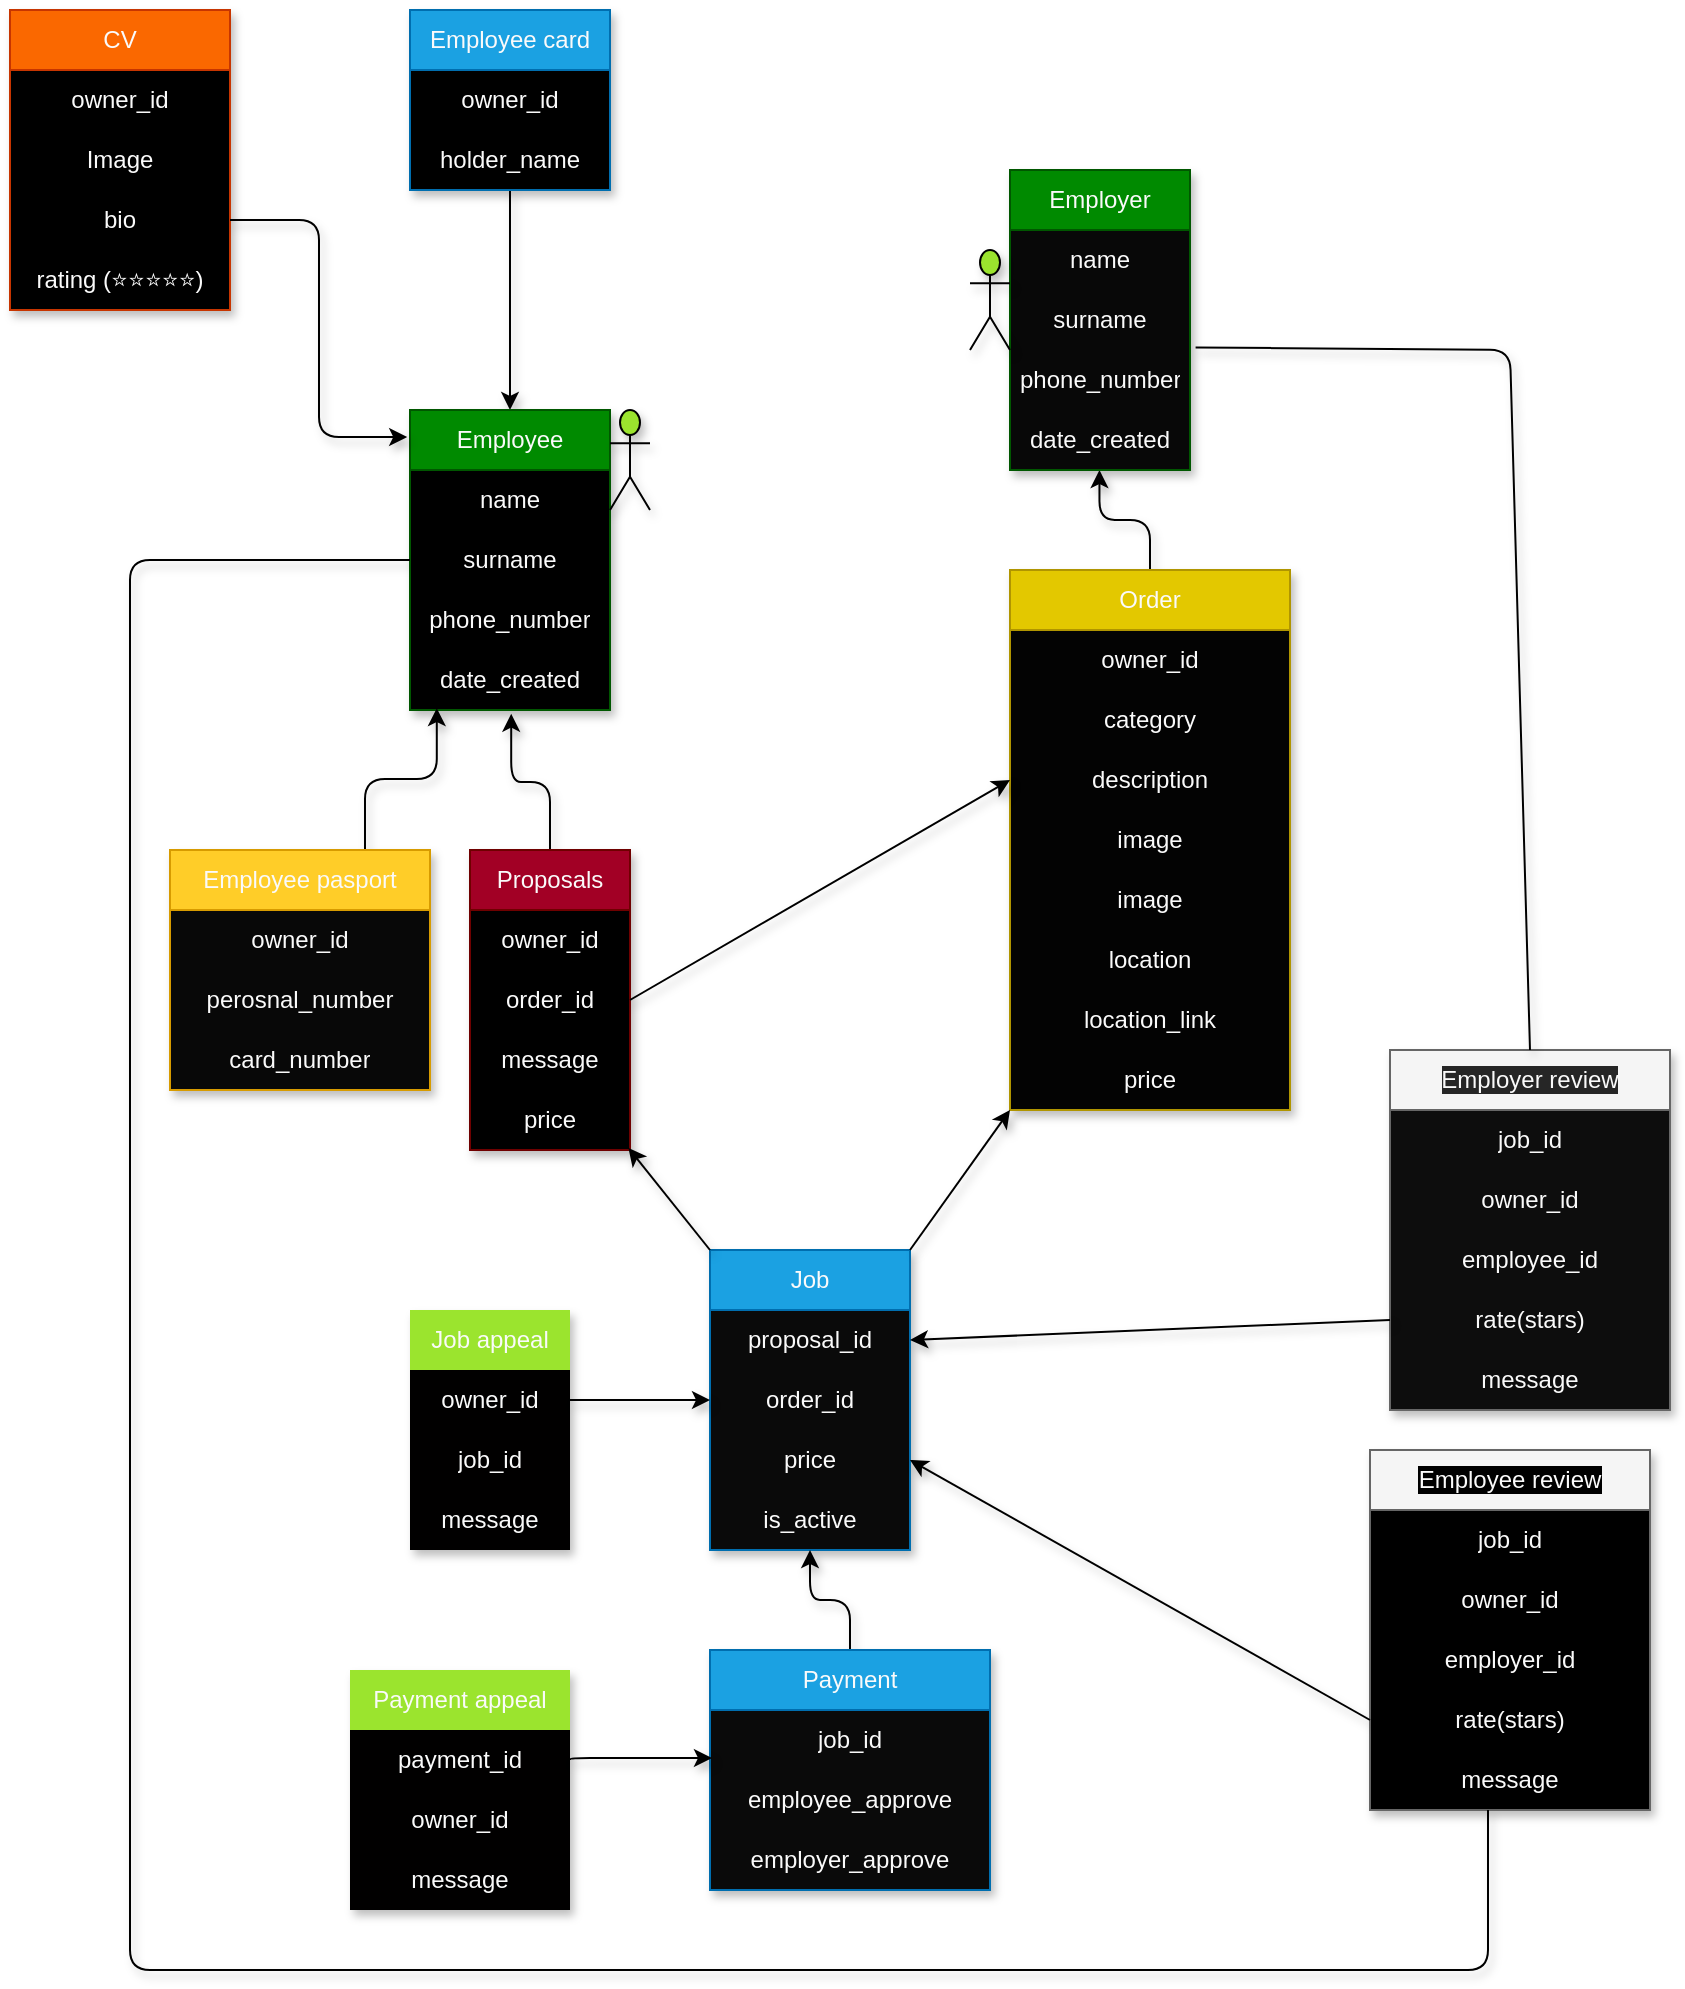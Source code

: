 <mxfile>
    <diagram id="SfdX-snPM93B8bF9I1mG" name="Page-1">
        <mxGraphModel dx="1046" dy="642" grid="1" gridSize="10" guides="1" tooltips="1" connect="1" arrows="1" fold="1" page="1" pageScale="1" pageWidth="850" pageHeight="1100" math="0" shadow="0">
            <root>
                <mxCell id="0"/>
                <mxCell id="1" parent="0"/>
                <mxCell id="148" style="edgeStyle=elbowEdgeStyle;elbow=vertical;html=1;exitX=0.5;exitY=1;exitDx=0;exitDy=0;entryX=0.5;entryY=0;entryDx=0;entryDy=0;fontColor=#fafafa;align=center;labelBackgroundColor=none;shadow=1;" parent="1" source="8" target="18" edge="1">
                    <mxGeometry relative="1" as="geometry"/>
                </mxCell>
                <mxCell id="8" value="Employee card" style="swimlane;fontStyle=0;childLayout=stackLayout;horizontal=1;startSize=30;horizontalStack=0;resizeParent=1;resizeParentMax=0;resizeLast=0;collapsible=1;marginBottom=0;whiteSpace=wrap;html=1;fillColor=#1ba1e2;fontColor=#fafafa;strokeColor=#006EAF;gradientColor=none;swimlaneFillColor=#000000;align=center;labelBackgroundColor=none;shadow=1;" parent="1" vertex="1">
                    <mxGeometry x="220" y="40" width="100" height="90" as="geometry"/>
                </mxCell>
                <mxCell id="9" value="owner_id" style="text;strokeColor=none;fillColor=none;align=center;verticalAlign=middle;spacingLeft=4;spacingRight=4;overflow=hidden;points=[[0,0.5],[1,0.5]];portConstraint=eastwest;rotatable=0;whiteSpace=wrap;html=1;labelBackgroundColor=none;fontColor=#fafafa;shadow=1;" parent="8" vertex="1">
                    <mxGeometry y="30" width="100" height="30" as="geometry"/>
                </mxCell>
                <mxCell id="10" value="holder_name" style="text;strokeColor=none;fillColor=none;align=center;verticalAlign=middle;spacingLeft=4;spacingRight=4;overflow=hidden;points=[[0,0.5],[1,0.5]];portConstraint=eastwest;rotatable=0;whiteSpace=wrap;html=1;labelBackgroundColor=none;fontColor=#fafafa;shadow=1;" parent="8" vertex="1">
                    <mxGeometry y="60" width="100" height="30" as="geometry"/>
                </mxCell>
                <mxCell id="18" value="Employee" style="swimlane;fontStyle=0;childLayout=stackLayout;horizontal=1;startSize=30;horizontalStack=0;resizeParent=1;resizeParentMax=0;resizeLast=0;collapsible=1;marginBottom=0;whiteSpace=wrap;html=1;fillColor=#008a00;fontColor=#fafafa;strokeColor=#005700;swimlaneFillColor=#000000;align=center;labelBackgroundColor=none;shadow=1;" parent="1" vertex="1">
                    <mxGeometry x="220" y="240" width="100" height="150" as="geometry"/>
                </mxCell>
                <mxCell id="19" value="name" style="text;strokeColor=none;fillColor=none;align=center;verticalAlign=middle;spacingLeft=4;spacingRight=4;overflow=hidden;points=[[0,0.5],[1,0.5]];portConstraint=eastwest;rotatable=0;whiteSpace=wrap;html=1;labelBackgroundColor=none;fontColor=#fafafa;shadow=1;" parent="18" vertex="1">
                    <mxGeometry y="30" width="100" height="30" as="geometry"/>
                </mxCell>
                <mxCell id="20" value="surname" style="text;strokeColor=none;fillColor=none;align=center;verticalAlign=middle;spacingLeft=4;spacingRight=4;overflow=hidden;points=[[0,0.5],[1,0.5]];portConstraint=eastwest;rotatable=0;whiteSpace=wrap;html=1;labelBackgroundColor=none;fontColor=#fafafa;shadow=1;" parent="18" vertex="1">
                    <mxGeometry y="60" width="100" height="30" as="geometry"/>
                </mxCell>
                <mxCell id="21" value="phone_number" style="text;strokeColor=none;fillColor=none;align=center;verticalAlign=middle;spacingLeft=4;spacingRight=4;overflow=hidden;points=[[0,0.5],[1,0.5]];portConstraint=eastwest;rotatable=0;whiteSpace=wrap;html=1;labelBackgroundColor=none;fontColor=#fafafa;shadow=1;" parent="18" vertex="1">
                    <mxGeometry y="90" width="100" height="30" as="geometry"/>
                </mxCell>
                <mxCell id="109" value="date_created" style="text;strokeColor=none;fillColor=none;align=center;verticalAlign=middle;spacingLeft=4;spacingRight=4;overflow=hidden;points=[[0,0.5],[1,0.5]];portConstraint=eastwest;rotatable=0;whiteSpace=wrap;html=1;labelBackgroundColor=none;fontColor=#fafafa;shadow=1;" parent="18" vertex="1">
                    <mxGeometry y="120" width="100" height="30" as="geometry"/>
                </mxCell>
                <mxCell id="153" style="edgeStyle=elbowEdgeStyle;elbow=vertical;html=1;exitX=0.75;exitY=0;exitDx=0;exitDy=0;entryX=0.134;entryY=0.969;entryDx=0;entryDy=0;entryPerimeter=0;fontColor=#fafafa;align=center;labelBackgroundColor=none;shadow=1;" parent="1" source="27" target="109" edge="1">
                    <mxGeometry relative="1" as="geometry"/>
                </mxCell>
                <mxCell id="27" value="&lt;font&gt;Employee pasport&lt;/font&gt;" style="swimlane;fontStyle=0;childLayout=stackLayout;horizontal=1;startSize=30;horizontalStack=0;resizeParent=1;resizeParentMax=0;resizeLast=0;collapsible=1;marginBottom=0;whiteSpace=wrap;html=1;fillColor=#ffcd28;strokeColor=#d79b00;gradientColor=none;swimlaneFillColor=#080808;align=center;labelBackgroundColor=none;fontColor=#fafafa;shadow=1;" parent="1" vertex="1">
                    <mxGeometry x="100" y="460" width="130" height="120" as="geometry"/>
                </mxCell>
                <mxCell id="28" value="owner_id" style="text;strokeColor=none;fillColor=none;align=center;verticalAlign=middle;spacingLeft=4;spacingRight=4;overflow=hidden;points=[[0,0.5],[1,0.5]];portConstraint=eastwest;rotatable=0;whiteSpace=wrap;html=1;labelBackgroundColor=none;fontColor=#fafafa;shadow=1;" parent="27" vertex="1">
                    <mxGeometry y="30" width="130" height="30" as="geometry"/>
                </mxCell>
                <mxCell id="30" value="perosnal_number" style="text;strokeColor=none;fillColor=none;align=center;verticalAlign=middle;spacingLeft=4;spacingRight=4;overflow=hidden;points=[[0,0.5],[1,0.5]];portConstraint=eastwest;rotatable=0;whiteSpace=wrap;html=1;labelBackgroundColor=none;fontColor=#fafafa;shadow=1;" parent="27" vertex="1">
                    <mxGeometry y="60" width="130" height="30" as="geometry"/>
                </mxCell>
                <mxCell id="110" value="card_number" style="text;strokeColor=none;fillColor=none;align=center;verticalAlign=middle;spacingLeft=4;spacingRight=4;overflow=hidden;points=[[0,0.5],[1,0.5]];portConstraint=eastwest;rotatable=0;whiteSpace=wrap;html=1;labelBackgroundColor=none;fontColor=#fafafa;shadow=1;" parent="27" vertex="1">
                    <mxGeometry y="90" width="130" height="30" as="geometry"/>
                </mxCell>
                <mxCell id="154" style="edgeStyle=elbowEdgeStyle;elbow=vertical;html=1;exitX=0.5;exitY=0;exitDx=0;exitDy=0;entryX=0.506;entryY=1.061;entryDx=0;entryDy=0;entryPerimeter=0;fontColor=#fafafa;align=center;labelBackgroundColor=none;shadow=1;" parent="1" source="31" target="109" edge="1">
                    <mxGeometry relative="1" as="geometry"/>
                </mxCell>
                <mxCell id="31" value="Proposals" style="swimlane;fontStyle=0;childLayout=stackLayout;horizontal=1;startSize=30;horizontalStack=0;resizeParent=1;resizeParentMax=0;resizeLast=0;collapsible=1;marginBottom=0;whiteSpace=wrap;html=1;fillColor=#a20025;fontColor=#fafafa;strokeColor=#6F0000;swimlaneFillColor=#000000;align=center;labelBackgroundColor=none;shadow=1;" parent="1" vertex="1">
                    <mxGeometry x="250" y="460" width="80" height="150" as="geometry"/>
                </mxCell>
                <mxCell id="33" value="owner_id" style="text;strokeColor=none;fillColor=none;align=center;verticalAlign=middle;spacingLeft=4;spacingRight=4;overflow=hidden;points=[[0,0.5],[1,0.5]];portConstraint=eastwest;rotatable=0;whiteSpace=wrap;html=1;labelBackgroundColor=none;fontColor=#fafafa;shadow=1;" parent="31" vertex="1">
                    <mxGeometry y="30" width="80" height="30" as="geometry"/>
                </mxCell>
                <mxCell id="124" value="order_id" style="text;strokeColor=none;fillColor=none;align=center;verticalAlign=middle;spacingLeft=4;spacingRight=4;overflow=hidden;points=[[0,0.5],[1,0.5]];portConstraint=eastwest;rotatable=0;whiteSpace=wrap;html=1;labelBackgroundColor=none;fontColor=#fafafa;shadow=1;" parent="31" vertex="1">
                    <mxGeometry y="60" width="80" height="30" as="geometry"/>
                </mxCell>
                <mxCell id="125" value="message" style="text;strokeColor=none;fillColor=none;align=center;verticalAlign=middle;spacingLeft=4;spacingRight=4;overflow=hidden;points=[[0,0.5],[1,0.5]];portConstraint=eastwest;rotatable=0;whiteSpace=wrap;html=1;labelBackgroundColor=none;fontColor=#fafafa;shadow=1;" parent="31" vertex="1">
                    <mxGeometry y="90" width="80" height="30" as="geometry"/>
                </mxCell>
                <mxCell id="126" value="price" style="text;strokeColor=none;fillColor=none;align=center;verticalAlign=middle;spacingLeft=4;spacingRight=4;overflow=hidden;points=[[0,0.5],[1,0.5]];portConstraint=eastwest;rotatable=0;whiteSpace=wrap;html=1;labelBackgroundColor=none;fontColor=#fafafa;shadow=1;" parent="31" vertex="1">
                    <mxGeometry y="120" width="80" height="30" as="geometry"/>
                </mxCell>
                <mxCell id="155" style="edgeStyle=elbowEdgeStyle;elbow=vertical;html=1;exitX=0.5;exitY=0;exitDx=0;exitDy=0;entryX=0.497;entryY=1;entryDx=0;entryDy=0;entryPerimeter=0;fontColor=#fafafa;align=center;labelBackgroundColor=none;shadow=1;" parent="1" source="39" target="106" edge="1">
                    <mxGeometry relative="1" as="geometry"/>
                </mxCell>
                <mxCell id="39" value="Order" style="swimlane;fontStyle=0;childLayout=stackLayout;horizontal=1;startSize=30;horizontalStack=0;resizeParent=1;resizeParentMax=0;resizeLast=0;collapsible=1;marginBottom=0;whiteSpace=wrap;html=1;fillColor=#e3c800;fontColor=#fafafa;strokeColor=#B09500;swimlaneFillColor=#030303;align=center;labelBackgroundColor=none;shadow=1;" parent="1" vertex="1">
                    <mxGeometry x="520" y="320" width="140" height="270" as="geometry"/>
                </mxCell>
                <mxCell id="40" value="owner_id" style="text;strokeColor=none;fillColor=none;align=center;verticalAlign=middle;spacingLeft=4;spacingRight=4;overflow=hidden;points=[[0,0.5],[1,0.5]];portConstraint=eastwest;rotatable=0;whiteSpace=wrap;html=1;labelBackgroundColor=none;fontColor=#fafafa;shadow=1;" parent="39" vertex="1">
                    <mxGeometry y="30" width="140" height="30" as="geometry"/>
                </mxCell>
                <mxCell id="41" value="category" style="text;strokeColor=none;fillColor=none;align=center;verticalAlign=middle;spacingLeft=4;spacingRight=4;overflow=hidden;points=[[0,0.5],[1,0.5]];portConstraint=eastwest;rotatable=0;whiteSpace=wrap;html=1;labelBackgroundColor=none;fontColor=#fafafa;shadow=1;" parent="39" vertex="1">
                    <mxGeometry y="60" width="140" height="30" as="geometry"/>
                </mxCell>
                <mxCell id="111" value="description" style="text;strokeColor=none;fillColor=none;align=center;verticalAlign=middle;spacingLeft=4;spacingRight=4;overflow=hidden;points=[[0,0.5],[1,0.5]];portConstraint=eastwest;rotatable=0;whiteSpace=wrap;html=1;labelBackgroundColor=none;fontColor=#fafafa;shadow=1;" parent="39" vertex="1">
                    <mxGeometry y="90" width="140" height="30" as="geometry"/>
                </mxCell>
                <mxCell id="112" value="image" style="text;strokeColor=none;fillColor=none;align=center;verticalAlign=middle;spacingLeft=4;spacingRight=4;overflow=hidden;points=[[0,0.5],[1,0.5]];portConstraint=eastwest;rotatable=0;whiteSpace=wrap;html=1;labelBackgroundColor=none;fontColor=#fafafa;shadow=1;" parent="39" vertex="1">
                    <mxGeometry y="120" width="140" height="30" as="geometry"/>
                </mxCell>
                <mxCell id="167" value="image" style="text;strokeColor=none;fillColor=none;align=center;verticalAlign=middle;spacingLeft=4;spacingRight=4;overflow=hidden;points=[[0,0.5],[1,0.5]];portConstraint=eastwest;rotatable=0;whiteSpace=wrap;html=1;labelBackgroundColor=none;fontColor=#fafafa;shadow=1;" parent="39" vertex="1">
                    <mxGeometry y="150" width="140" height="30" as="geometry"/>
                </mxCell>
                <mxCell id="113" value="location" style="text;strokeColor=none;fillColor=none;align=center;verticalAlign=middle;spacingLeft=4;spacingRight=4;overflow=hidden;points=[[0,0.5],[1,0.5]];portConstraint=eastwest;rotatable=0;whiteSpace=wrap;html=1;labelBackgroundColor=none;fontColor=#fafafa;shadow=1;" parent="39" vertex="1">
                    <mxGeometry y="180" width="140" height="30" as="geometry"/>
                </mxCell>
                <mxCell id="114" value="location_link" style="text;strokeColor=none;fillColor=none;align=center;verticalAlign=middle;spacingLeft=4;spacingRight=4;overflow=hidden;points=[[0,0.5],[1,0.5]];portConstraint=eastwest;rotatable=0;whiteSpace=wrap;html=1;labelBackgroundColor=none;fontColor=#fafafa;shadow=1;" parent="39" vertex="1">
                    <mxGeometry y="210" width="140" height="30" as="geometry"/>
                </mxCell>
                <mxCell id="115" value="price" style="text;strokeColor=none;fillColor=none;align=center;verticalAlign=middle;spacingLeft=4;spacingRight=4;overflow=hidden;points=[[0,0.5],[1,0.5]];portConstraint=eastwest;rotatable=0;whiteSpace=wrap;html=1;labelBackgroundColor=none;fontColor=#fafafa;shadow=1;" parent="39" vertex="1">
                    <mxGeometry y="240" width="140" height="30" as="geometry"/>
                </mxCell>
                <mxCell id="43" value="Job" style="swimlane;fontStyle=0;childLayout=stackLayout;horizontal=1;startSize=30;horizontalStack=0;resizeParent=1;resizeParentMax=0;resizeLast=0;collapsible=1;marginBottom=0;whiteSpace=wrap;html=1;fillColor=#1ba1e2;strokeColor=#006EAF;fillStyle=auto;fontColor=#fafafa;swimlaneFillColor=#0A0A0A;align=center;labelBackgroundColor=none;shadow=1;" parent="1" vertex="1">
                    <mxGeometry x="370" y="660" width="100" height="150" as="geometry"/>
                </mxCell>
                <mxCell id="44" value="proposal_id" style="text;strokeColor=none;fillColor=none;align=center;verticalAlign=middle;spacingLeft=4;spacingRight=4;overflow=hidden;points=[[0,0.5],[1,0.5]];portConstraint=eastwest;rotatable=0;whiteSpace=wrap;html=1;labelBackgroundColor=none;fontColor=#fafafa;shadow=1;" parent="43" vertex="1">
                    <mxGeometry y="30" width="100" height="30" as="geometry"/>
                </mxCell>
                <mxCell id="46" value="order_id" style="text;strokeColor=none;fillColor=none;align=center;verticalAlign=middle;spacingLeft=4;spacingRight=4;overflow=hidden;points=[[0,0.5],[1,0.5]];portConstraint=eastwest;rotatable=0;whiteSpace=wrap;html=1;labelBackgroundColor=none;fontColor=#fafafa;shadow=1;" parent="43" vertex="1">
                    <mxGeometry y="60" width="100" height="30" as="geometry"/>
                </mxCell>
                <mxCell id="127" value="price" style="text;strokeColor=none;fillColor=none;align=center;verticalAlign=middle;spacingLeft=4;spacingRight=4;overflow=hidden;points=[[0,0.5],[1,0.5]];portConstraint=eastwest;rotatable=0;whiteSpace=wrap;html=1;labelBackgroundColor=none;fontColor=#fafafa;shadow=1;" parent="43" vertex="1">
                    <mxGeometry y="90" width="100" height="30" as="geometry"/>
                </mxCell>
                <mxCell id="129" value="is_active" style="text;strokeColor=none;fillColor=none;align=center;verticalAlign=middle;spacingLeft=4;spacingRight=4;overflow=hidden;points=[[0,0.5],[1,0.5]];portConstraint=eastwest;rotatable=0;whiteSpace=wrap;html=1;labelBackgroundColor=none;fontColor=#fafafa;shadow=1;" parent="43" vertex="1">
                    <mxGeometry y="120" width="100" height="30" as="geometry"/>
                </mxCell>
                <mxCell id="57" value="&lt;span style=&quot;background-color: rgb(38, 38, 38);&quot;&gt;Employer review&lt;/span&gt;" style="swimlane;fontStyle=0;childLayout=stackLayout;horizontal=1;startSize=30;horizontalStack=0;resizeParent=1;resizeParentMax=0;resizeLast=0;collapsible=1;marginBottom=0;whiteSpace=wrap;html=1;fillColor=#f5f5f5;fontColor=#fafafa;strokeColor=#666666;swimlaneFillColor=#0D0D0D;align=center;labelBackgroundColor=none;shadow=1;" parent="1" vertex="1">
                    <mxGeometry x="710" y="560" width="140" height="180" as="geometry"/>
                </mxCell>
                <mxCell id="166" value="job_id" style="text;strokeColor=none;fillColor=none;align=center;verticalAlign=middle;spacingLeft=4;spacingRight=4;overflow=hidden;points=[[0,0.5],[1,0.5]];portConstraint=eastwest;rotatable=0;whiteSpace=wrap;html=1;labelBackgroundColor=none;fontColor=#fafafa;shadow=1;" parent="57" vertex="1">
                    <mxGeometry y="30" width="140" height="30" as="geometry"/>
                </mxCell>
                <mxCell id="181" value="owner_id" style="text;strokeColor=none;fillColor=none;align=center;verticalAlign=middle;spacingLeft=4;spacingRight=4;overflow=hidden;points=[[0,0.5],[1,0.5]];portConstraint=eastwest;rotatable=0;whiteSpace=wrap;html=1;labelBackgroundColor=none;fontColor=#fafafa;shadow=1;" parent="57" vertex="1">
                    <mxGeometry y="60" width="140" height="30" as="geometry"/>
                </mxCell>
                <mxCell id="183" value="employee_id" style="text;strokeColor=none;fillColor=none;align=center;verticalAlign=middle;spacingLeft=4;spacingRight=4;overflow=hidden;points=[[0,0.5],[1,0.5]];portConstraint=eastwest;rotatable=0;whiteSpace=wrap;html=1;labelBackgroundColor=none;fontColor=#fafafa;shadow=1;" parent="57" vertex="1">
                    <mxGeometry y="90" width="140" height="30" as="geometry"/>
                </mxCell>
                <mxCell id="58" value="rate(stars)" style="text;strokeColor=none;fillColor=none;align=center;verticalAlign=middle;spacingLeft=4;spacingRight=4;overflow=hidden;points=[[0,0.5],[1,0.5]];portConstraint=eastwest;rotatable=0;whiteSpace=wrap;html=1;labelBackgroundColor=none;fontColor=#fafafa;shadow=1;" parent="57" vertex="1">
                    <mxGeometry y="120" width="140" height="30" as="geometry"/>
                </mxCell>
                <mxCell id="59" value="message" style="text;strokeColor=none;fillColor=none;align=center;verticalAlign=middle;spacingLeft=4;spacingRight=4;overflow=hidden;points=[[0,0.5],[1,0.5]];portConstraint=eastwest;rotatable=0;whiteSpace=wrap;html=1;labelBackgroundColor=none;fontColor=#fafafa;shadow=1;" parent="57" vertex="1">
                    <mxGeometry y="150" width="140" height="30" as="geometry"/>
                </mxCell>
                <mxCell id="76" value="" style="endArrow=classic;html=1;exitX=0;exitY=0;exitDx=0;exitDy=0;entryX=0.99;entryY=0.966;entryDx=0;entryDy=0;entryPerimeter=0;align=center;labelBackgroundColor=none;fontColor=#fafafa;shadow=1;" parent="1" source="43" target="126" edge="1">
                    <mxGeometry width="50" height="50" relative="1" as="geometry">
                        <mxPoint x="430" y="480" as="sourcePoint"/>
                        <mxPoint x="359.86" y="530.93" as="targetPoint"/>
                    </mxGeometry>
                </mxCell>
                <mxCell id="77" value="" style="endArrow=classic;html=1;exitX=1;exitY=0;exitDx=0;exitDy=0;entryX=0;entryY=1;entryDx=0;entryDy=0;align=center;labelBackgroundColor=none;fontColor=#fafafa;shadow=1;" parent="1" source="43" target="39" edge="1">
                    <mxGeometry width="50" height="50" relative="1" as="geometry">
                        <mxPoint x="430" y="480" as="sourcePoint"/>
                        <mxPoint x="480" y="430" as="targetPoint"/>
                    </mxGeometry>
                </mxCell>
                <mxCell id="89" value="Employer" style="swimlane;fontStyle=0;childLayout=stackLayout;horizontal=1;startSize=30;horizontalStack=0;resizeParent=1;resizeParentMax=0;resizeLast=0;collapsible=1;marginBottom=0;whiteSpace=wrap;html=1;fillColor=#008a00;fontColor=#fafafa;strokeColor=#005700;swimlaneFillColor=#080808;align=center;labelBackgroundColor=none;shadow=1;" parent="1" vertex="1">
                    <mxGeometry x="520" y="120" width="90" height="150" as="geometry"/>
                </mxCell>
                <mxCell id="90" value="name" style="text;strokeColor=none;fillColor=none;align=center;verticalAlign=middle;spacingLeft=4;spacingRight=4;overflow=hidden;points=[[0,0.5],[1,0.5]];portConstraint=eastwest;rotatable=0;whiteSpace=wrap;html=1;labelBackgroundColor=none;fontColor=#fafafa;shadow=1;" parent="89" vertex="1">
                    <mxGeometry y="30" width="90" height="30" as="geometry"/>
                </mxCell>
                <mxCell id="91" value="surname" style="text;strokeColor=none;fillColor=none;align=center;verticalAlign=middle;spacingLeft=4;spacingRight=4;overflow=hidden;points=[[0,0.5],[1,0.5]];portConstraint=eastwest;rotatable=0;whiteSpace=wrap;html=1;labelBackgroundColor=none;fontColor=#fafafa;shadow=1;" parent="89" vertex="1">
                    <mxGeometry y="60" width="90" height="30" as="geometry"/>
                </mxCell>
                <mxCell id="92" value="phone_number" style="text;strokeColor=none;fillColor=none;align=center;verticalAlign=middle;spacingLeft=4;spacingRight=4;overflow=hidden;points=[[0,0.5],[1,0.5]];portConstraint=eastwest;rotatable=0;whiteSpace=wrap;html=1;labelBackgroundColor=none;fontColor=#fafafa;shadow=1;" parent="89" vertex="1">
                    <mxGeometry y="90" width="90" height="30" as="geometry"/>
                </mxCell>
                <mxCell id="106" value="date_created" style="text;strokeColor=none;fillColor=none;align=center;verticalAlign=middle;spacingLeft=4;spacingRight=4;overflow=hidden;points=[[0,0.5],[1,0.5]];portConstraint=eastwest;rotatable=0;whiteSpace=wrap;html=1;labelBackgroundColor=none;fontColor=#fafafa;shadow=1;" parent="89" vertex="1">
                    <mxGeometry y="120" width="90" height="30" as="geometry"/>
                </mxCell>
                <mxCell id="162" style="edgeStyle=elbowEdgeStyle;elbow=vertical;html=1;exitX=0.5;exitY=0;exitDx=0;exitDy=0;fontColor=#fafafa;align=center;labelBackgroundColor=none;shadow=1;" parent="1" source="93" target="129" edge="1">
                    <mxGeometry relative="1" as="geometry"/>
                </mxCell>
                <mxCell id="93" value="Payment" style="swimlane;fontStyle=0;childLayout=stackLayout;horizontal=1;startSize=30;horizontalStack=0;resizeParent=1;resizeParentMax=0;resizeLast=0;collapsible=1;marginBottom=0;whiteSpace=wrap;html=1;fillColor=#1ba1e2;strokeColor=#006EAF;fillStyle=auto;fontColor=#fafafa;swimlaneFillColor=#0A0A0A;align=center;labelBackgroundColor=none;shadow=1;" parent="1" vertex="1">
                    <mxGeometry x="370" y="860" width="140" height="120" as="geometry"/>
                </mxCell>
                <mxCell id="95" value="job_id" style="text;strokeColor=none;fillColor=none;align=center;verticalAlign=middle;spacingLeft=4;spacingRight=4;overflow=hidden;points=[[0,0.5],[1,0.5]];portConstraint=eastwest;rotatable=0;whiteSpace=wrap;html=1;labelBackgroundColor=none;fontColor=#fafafa;shadow=1;" parent="93" vertex="1">
                    <mxGeometry y="30" width="140" height="30" as="geometry"/>
                </mxCell>
                <mxCell id="96" value="employee_approve" style="text;strokeColor=none;fillColor=none;align=center;verticalAlign=middle;spacingLeft=4;spacingRight=4;overflow=hidden;points=[[0,0.5],[1,0.5]];portConstraint=eastwest;rotatable=0;whiteSpace=wrap;html=1;labelBackgroundColor=none;fontColor=#fafafa;shadow=1;" parent="93" vertex="1">
                    <mxGeometry y="60" width="140" height="30" as="geometry"/>
                </mxCell>
                <mxCell id="130" value="employer_approve" style="text;strokeColor=none;fillColor=none;align=center;verticalAlign=middle;spacingLeft=4;spacingRight=4;overflow=hidden;points=[[0,0.5],[1,0.5]];portConstraint=eastwest;rotatable=0;whiteSpace=wrap;html=1;labelBackgroundColor=none;fontColor=#fafafa;shadow=1;" parent="93" vertex="1">
                    <mxGeometry y="90" width="140" height="30" as="geometry"/>
                </mxCell>
                <mxCell id="117" value="CV" style="swimlane;fontStyle=0;childLayout=stackLayout;horizontal=1;startSize=30;horizontalStack=0;resizeParent=1;resizeParentMax=0;resizeLast=0;collapsible=1;marginBottom=0;whiteSpace=wrap;html=1;fillStyle=auto;fontColor=#fafafa;fillColor=#fa6800;strokeColor=#C73500;swimlaneFillColor=#000000;align=center;labelBackgroundColor=none;shadow=1;" parent="1" vertex="1">
                    <mxGeometry x="20" y="40" width="110" height="150" as="geometry"/>
                </mxCell>
                <mxCell id="118" value="owner_id" style="text;strokeColor=none;fillColor=none;align=center;verticalAlign=middle;spacingLeft=4;spacingRight=4;overflow=hidden;points=[[0,0.5],[1,0.5]];portConstraint=eastwest;rotatable=0;whiteSpace=wrap;html=1;fillStyle=cross-hatch;fontColor=#fafafa;labelBackgroundColor=none;shadow=1;" parent="117" vertex="1">
                    <mxGeometry y="30" width="110" height="30" as="geometry"/>
                </mxCell>
                <mxCell id="119" value="Image" style="text;strokeColor=none;fillColor=none;align=center;verticalAlign=middle;spacingLeft=4;spacingRight=4;overflow=hidden;points=[[0,0.5],[1,0.5]];portConstraint=eastwest;rotatable=0;whiteSpace=wrap;html=1;fillStyle=cross-hatch;fontColor=#fafafa;labelBackgroundColor=none;shadow=1;" parent="117" vertex="1">
                    <mxGeometry y="60" width="110" height="30" as="geometry"/>
                </mxCell>
                <mxCell id="120" value="bio" style="text;strokeColor=none;fillColor=none;align=center;verticalAlign=middle;spacingLeft=4;spacingRight=4;overflow=hidden;points=[[0,0.5],[1,0.5]];portConstraint=eastwest;rotatable=0;whiteSpace=wrap;html=1;fillStyle=cross-hatch;fontColor=#fafafa;labelBackgroundColor=none;shadow=1;" parent="117" vertex="1">
                    <mxGeometry y="90" width="110" height="30" as="geometry"/>
                </mxCell>
                <mxCell id="190" value="rating (⭐⭐⭐⭐⭐)" style="text;strokeColor=none;fillColor=none;align=center;verticalAlign=middle;spacingLeft=4;spacingRight=4;overflow=hidden;points=[[0,0.5],[1,0.5]];portConstraint=eastwest;rotatable=0;whiteSpace=wrap;html=1;fillStyle=cross-hatch;fontColor=#fafafa;labelBackgroundColor=none;shadow=1;" vertex="1" parent="117">
                    <mxGeometry y="120" width="110" height="30" as="geometry"/>
                </mxCell>
                <mxCell id="191" value="" style="edgeStyle=none;align=center;labelBorderColor=#d62929;labelBackgroundColor=none;fontColor=#fafafa;shadow=1;" edge="1" parent="117" source="117" target="119">
                    <mxGeometry relative="1" as="geometry"/>
                </mxCell>
                <mxCell id="121" value="" style="endArrow=classic;html=1;fontColor=#fafafa;elbow=vertical;entryX=0;entryY=0.5;entryDx=0;entryDy=0;exitX=1;exitY=0.5;exitDx=0;exitDy=0;align=center;labelBackgroundColor=none;shadow=1;" parent="1" source="124" target="111" edge="1">
                    <mxGeometry width="50" height="50" relative="1" as="geometry">
                        <mxPoint x="360" y="480" as="sourcePoint"/>
                        <mxPoint x="520" y="480" as="targetPoint"/>
                    </mxGeometry>
                </mxCell>
                <mxCell id="131" value="Job appeal" style="swimlane;fontStyle=0;childLayout=stackLayout;horizontal=1;startSize=30;horizontalStack=0;resizeParent=1;resizeParentMax=0;resizeLast=0;collapsible=1;marginBottom=0;whiteSpace=wrap;html=1;fillColor=#9BE42E;strokeColor=none;fillStyle=auto;fontColor=#fafafa;swimlaneFillColor=#010000;align=center;labelBackgroundColor=none;shadow=1;" parent="1" vertex="1">
                    <mxGeometry x="220" y="690" width="80" height="120" as="geometry"/>
                </mxCell>
                <mxCell id="135" value="owner_id" style="text;strokeColor=none;fillColor=none;align=center;verticalAlign=middle;spacingLeft=4;spacingRight=4;overflow=hidden;points=[[0,0.5],[1,0.5]];portConstraint=eastwest;rotatable=0;whiteSpace=wrap;html=1;labelBackgroundColor=none;fontColor=#fafafa;shadow=1;" parent="131" vertex="1">
                    <mxGeometry y="30" width="80" height="30" as="geometry"/>
                </mxCell>
                <mxCell id="132" value="job_id" style="text;strokeColor=none;fillColor=none;align=center;verticalAlign=middle;spacingLeft=4;spacingRight=4;overflow=hidden;points=[[0,0.5],[1,0.5]];portConstraint=eastwest;rotatable=0;whiteSpace=wrap;html=1;labelBackgroundColor=none;fontColor=#fafafa;shadow=1;" parent="131" vertex="1">
                    <mxGeometry y="60" width="80" height="30" as="geometry"/>
                </mxCell>
                <mxCell id="133" value="message" style="text;strokeColor=none;fillColor=none;align=center;verticalAlign=middle;spacingLeft=4;spacingRight=4;overflow=hidden;points=[[0,0.5],[1,0.5]];portConstraint=eastwest;rotatable=0;whiteSpace=wrap;html=1;labelBackgroundColor=none;fontColor=#fafafa;shadow=1;" parent="131" vertex="1">
                    <mxGeometry y="90" width="80" height="30" as="geometry"/>
                </mxCell>
                <mxCell id="137" value="Payment appeal" style="swimlane;fontStyle=0;childLayout=stackLayout;horizontal=1;startSize=30;horizontalStack=0;resizeParent=1;resizeParentMax=0;resizeLast=0;collapsible=1;marginBottom=0;whiteSpace=wrap;html=1;fillColor=#9BE42E;strokeColor=none;fillStyle=auto;fontColor=#fafafa;swimlaneFillColor=#010000;align=center;labelBackgroundColor=none;shadow=1;" parent="1" vertex="1">
                    <mxGeometry x="190" y="870" width="110" height="120" as="geometry"/>
                </mxCell>
                <mxCell id="138" value="payment_id" style="text;strokeColor=none;fillColor=none;align=center;verticalAlign=middle;spacingLeft=4;spacingRight=4;overflow=hidden;points=[[0,0.5],[1,0.5]];portConstraint=eastwest;rotatable=0;whiteSpace=wrap;html=1;labelBackgroundColor=none;fontColor=#fafafa;shadow=1;" parent="137" vertex="1">
                    <mxGeometry y="30" width="110" height="30" as="geometry"/>
                </mxCell>
                <mxCell id="139" value="owner_id" style="text;strokeColor=none;fillColor=none;align=center;verticalAlign=middle;spacingLeft=4;spacingRight=4;overflow=hidden;points=[[0,0.5],[1,0.5]];portConstraint=eastwest;rotatable=0;whiteSpace=wrap;html=1;labelBackgroundColor=none;fontColor=#fafafa;shadow=1;" parent="137" vertex="1">
                    <mxGeometry y="60" width="110" height="30" as="geometry"/>
                </mxCell>
                <mxCell id="140" value="message" style="text;strokeColor=none;fillColor=none;align=center;verticalAlign=middle;spacingLeft=4;spacingRight=4;overflow=hidden;points=[[0,0.5],[1,0.5]];portConstraint=eastwest;rotatable=0;whiteSpace=wrap;html=1;labelBackgroundColor=none;fontColor=#fafafa;shadow=1;" parent="137" vertex="1">
                    <mxGeometry y="90" width="110" height="30" as="geometry"/>
                </mxCell>
                <mxCell id="144" value="" style="shape=umlActor;verticalLabelPosition=bottom;verticalAlign=top;html=1;outlineConnect=0;fillStyle=auto;fontColor=#fafafa;fillColor=#9BE42E;align=center;labelBackgroundColor=none;shadow=1;" parent="1" vertex="1">
                    <mxGeometry x="320" y="240" width="20" height="50" as="geometry"/>
                </mxCell>
                <mxCell id="145" value="" style="shape=umlActor;verticalLabelPosition=bottom;verticalAlign=top;html=1;outlineConnect=0;fillStyle=auto;fontColor=#fafafa;fillColor=#9BE42E;align=center;labelBackgroundColor=none;shadow=1;" parent="1" vertex="1">
                    <mxGeometry x="500" y="160" width="20" height="50" as="geometry"/>
                </mxCell>
                <mxCell id="149" style="edgeStyle=elbowEdgeStyle;html=1;exitX=1;exitY=0.5;exitDx=0;exitDy=0;fontColor=#fafafa;entryX=-0.014;entryY=0.09;entryDx=0;entryDy=0;entryPerimeter=0;align=center;labelBackgroundColor=none;shadow=1;" parent="1" source="120" target="18" edge="1">
                    <mxGeometry relative="1" as="geometry">
                        <mxPoint x="220" y="240" as="targetPoint"/>
                    </mxGeometry>
                </mxCell>
                <mxCell id="164" style="edgeStyle=elbowEdgeStyle;elbow=vertical;html=1;exitX=1;exitY=0.5;exitDx=0;exitDy=0;entryX=0.007;entryY=0.767;entryDx=0;entryDy=0;entryPerimeter=0;fontColor=#fafafa;align=center;labelBackgroundColor=none;shadow=1;" parent="1" source="138" target="95" edge="1">
                    <mxGeometry relative="1" as="geometry"/>
                </mxCell>
                <mxCell id="165" style="edgeStyle=elbowEdgeStyle;elbow=vertical;html=1;exitX=1;exitY=0.5;exitDx=0;exitDy=0;entryX=0;entryY=0.5;entryDx=0;entryDy=0;fontColor=#fafafa;align=center;labelBackgroundColor=none;shadow=1;" parent="1" source="135" target="46" edge="1">
                    <mxGeometry relative="1" as="geometry"/>
                </mxCell>
                <mxCell id="174" value="&lt;span style=&quot;background-color: rgb(0, 0, 0);&quot;&gt;Employee review&lt;/span&gt;" style="swimlane;fontStyle=0;childLayout=stackLayout;horizontal=1;startSize=30;horizontalStack=0;resizeParent=1;resizeParentMax=0;resizeLast=0;collapsible=1;marginBottom=0;whiteSpace=wrap;html=1;fillColor=#f5f5f5;fontColor=#fafafa;strokeColor=#666666;swimlaneFillColor=#000000;align=center;labelBackgroundColor=none;shadow=1;" parent="1" vertex="1">
                    <mxGeometry x="700" y="760" width="140" height="180" as="geometry"/>
                </mxCell>
                <mxCell id="175" value="job_id" style="text;strokeColor=none;fillColor=none;align=center;verticalAlign=middle;spacingLeft=4;spacingRight=4;overflow=hidden;points=[[0,0.5],[1,0.5]];portConstraint=eastwest;rotatable=0;whiteSpace=wrap;html=1;labelBackgroundColor=none;fontColor=#fafafa;shadow=1;" parent="174" vertex="1">
                    <mxGeometry y="30" width="140" height="30" as="geometry"/>
                </mxCell>
                <mxCell id="182" value="owner_id" style="text;strokeColor=none;fillColor=none;align=center;verticalAlign=middle;spacingLeft=4;spacingRight=4;overflow=hidden;points=[[0,0.5],[1,0.5]];portConstraint=eastwest;rotatable=0;whiteSpace=wrap;html=1;labelBackgroundColor=none;fontColor=#fafafa;shadow=1;" parent="174" vertex="1">
                    <mxGeometry y="60" width="140" height="30" as="geometry"/>
                </mxCell>
                <mxCell id="184" value="employer_id" style="text;strokeColor=none;fillColor=none;align=center;verticalAlign=middle;spacingLeft=4;spacingRight=4;overflow=hidden;points=[[0,0.5],[1,0.5]];portConstraint=eastwest;rotatable=0;whiteSpace=wrap;html=1;labelBackgroundColor=none;fontColor=#fafafa;shadow=1;" parent="174" vertex="1">
                    <mxGeometry y="90" width="140" height="30" as="geometry"/>
                </mxCell>
                <mxCell id="176" value="rate(stars)" style="text;strokeColor=none;fillColor=none;align=center;verticalAlign=middle;spacingLeft=4;spacingRight=4;overflow=hidden;points=[[0,0.5],[1,0.5]];portConstraint=eastwest;rotatable=0;whiteSpace=wrap;html=1;labelBackgroundColor=none;fontColor=#fafafa;shadow=1;" parent="174" vertex="1">
                    <mxGeometry y="120" width="140" height="30" as="geometry"/>
                </mxCell>
                <mxCell id="177" value="message" style="text;strokeColor=none;fillColor=none;align=center;verticalAlign=middle;spacingLeft=4;spacingRight=4;overflow=hidden;points=[[0,0.5],[1,0.5]];portConstraint=eastwest;rotatable=0;whiteSpace=wrap;html=1;labelBackgroundColor=none;fontColor=#fafafa;shadow=1;" parent="174" vertex="1">
                    <mxGeometry y="150" width="140" height="30" as="geometry"/>
                </mxCell>
                <mxCell id="179" style="edgeStyle=none;html=1;exitX=0;exitY=0.5;exitDx=0;exitDy=0;entryX=1;entryY=0.5;entryDx=0;entryDy=0;fontColor=#fafafa;align=center;labelBackgroundColor=none;shadow=1;" parent="1" source="58" target="44" edge="1">
                    <mxGeometry relative="1" as="geometry"/>
                </mxCell>
                <mxCell id="180" style="elbow=vertical;html=1;exitX=0;exitY=0.5;exitDx=0;exitDy=0;fontColor=#fafafa;entryX=1;entryY=0.5;entryDx=0;entryDy=0;align=center;labelBackgroundColor=none;shadow=1;" parent="1" source="176" target="127" edge="1">
                    <mxGeometry relative="1" as="geometry">
                        <mxPoint x="510.0" y="730" as="targetPoint"/>
                    </mxGeometry>
                </mxCell>
                <mxCell id="188" value="" style="endArrow=none;html=1;fontColor=#fafafa;elbow=vertical;exitX=0.5;exitY=0;exitDx=0;exitDy=0;entryX=1.031;entryY=-0.043;entryDx=0;entryDy=0;entryPerimeter=0;align=center;labelBackgroundColor=none;shadow=1;" parent="1" source="57" target="92" edge="1">
                    <mxGeometry width="50" height="50" relative="1" as="geometry">
                        <mxPoint x="810" y="480" as="sourcePoint"/>
                        <mxPoint x="670" y="230" as="targetPoint"/>
                        <Array as="points">
                            <mxPoint x="770" y="210"/>
                        </Array>
                    </mxGeometry>
                </mxCell>
                <mxCell id="189" value="" style="endArrow=none;html=1;fontColor=#fafafa;elbow=vertical;exitX=0;exitY=0.5;exitDx=0;exitDy=0;align=center;labelBackgroundColor=none;shadow=1;" parent="1" source="20" edge="1">
                    <mxGeometry width="50" height="50" relative="1" as="geometry">
                        <mxPoint x="-30" y="1040" as="sourcePoint"/>
                        <mxPoint x="759" y="940" as="targetPoint"/>
                        <Array as="points">
                            <mxPoint x="80" y="315"/>
                            <mxPoint x="80" y="1020"/>
                            <mxPoint x="570" y="1020"/>
                            <mxPoint x="759" y="1020"/>
                        </Array>
                    </mxGeometry>
                </mxCell>
            </root>
        </mxGraphModel>
    </diagram>
</mxfile>